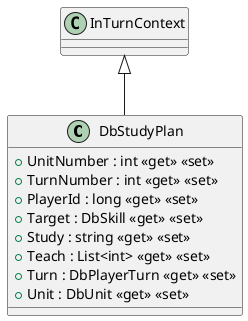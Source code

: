@startuml
class DbStudyPlan {
    + UnitNumber : int <<get>> <<set>>
    + TurnNumber : int <<get>> <<set>>
    + PlayerId : long <<get>> <<set>>
    + Target : DbSkill <<get>> <<set>>
    + Study : string <<get>> <<set>>
    + Teach : List<int> <<get>> <<set>>
    + Turn : DbPlayerTurn <<get>> <<set>>
    + Unit : DbUnit <<get>> <<set>>
}
InTurnContext <|-- DbStudyPlan
@enduml
